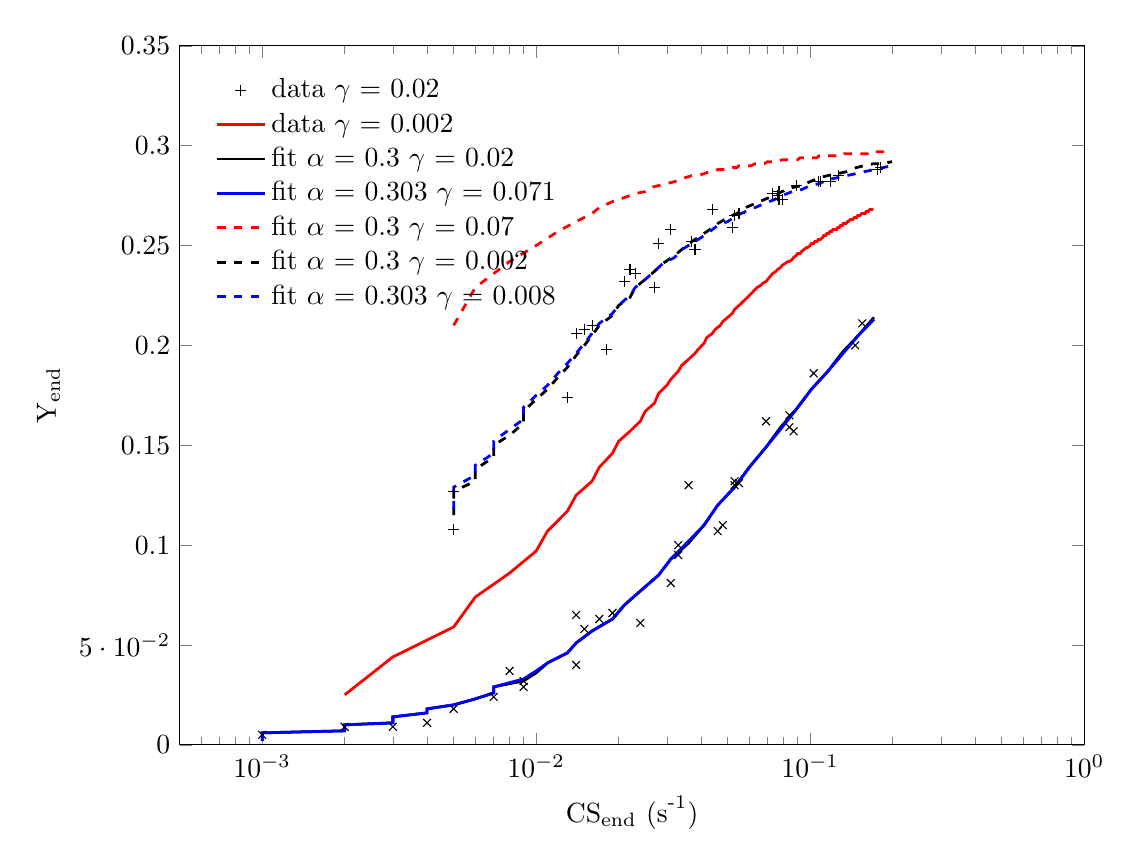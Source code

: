 % This file was created by matlab2tikz v0.3.2.
% Copyright (c) 2008--2013, Nico Schlömer <nico.schloemer@gmail.com>
% All rights reserved.
% 
% 
% 
\begin{tikzpicture}

\begin{semilogxaxis}[%
width=4.521in,
height=3.495in,
scale only axis,
xmin=0.0, xmax=1,
xminorticks=true,
xlabel={$\text{CS}_{\text{end}}\text{ (s}^{\text{-1}}\text{)}$},
ymin=0, ymax=0.35,
ylabel={$\text{Y}_{\text{end}}$},
legend style={at={(0.03,0.97)},anchor=north west,fill=none,draw=none,legend cell align=left}
]
\addplot [
color=black,
only marks,
mark=x,
mark options={solid}
]
table{
0.0 0.001
};
\addlegendentry{$\text{data }\gamma\text{ = 0.02}$};

\addplot [
color=black,
only marks,
mark=+,
mark options={solid}
]
table{
0.005 0.108
};
\addlegendentry{$\text{data }\gamma\text{ = 0.002}$};

\addplot [
color=black,
only marks,
mark=x,
mark options={solid},
forget plot
]
table{
0.004 0.011
};
\addplot [
color=black,
only marks,
mark=+,
mark options={solid},
forget plot
]
table{
0.016 0.21
};
\addplot [
color=black,
only marks,
mark=x,
mark options={solid},
forget plot
]
table{
0.009 0.029
};
\addplot [
color=black,
only marks,
mark=+,
mark options={solid},
forget plot
]
table{
0.022 0.238
};
\addplot [
color=black,
only marks,
mark=x,
mark options={solid},
forget plot
]
table{
0.017 0.063
};
\addplot [
color=black,
only marks,
mark=+,
mark options={solid},
forget plot
]
table{
0.031 0.258
};
\addplot [
color=black,
only marks,
mark=x,
mark options={solid},
forget plot
]
table{
0.001 0.005
};
\addplot [
color=black,
only marks,
mark=+,
mark options={solid},
forget plot
]
table{
0.013 0.174
};
\addplot [
color=black,
only marks,
mark=x,
mark options={solid},
forget plot
]
table{
0.014 0.04
};
\addplot [
color=black,
only marks,
mark=+,
mark options={solid},
forget plot
]
table{
0.038 0.248
};
\addplot [
color=black,
only marks,
mark=x,
mark options={solid},
forget plot
]
table{
0.031 0.081
};
\addplot [
color=black,
only marks,
mark=+,
mark options={solid},
forget plot
]
table{
0.055 0.266
};
\addplot [
color=black,
only marks,
mark=x,
mark options={solid},
forget plot
]
table{
0.055 0.131
};
\addplot [
color=black,
only marks,
mark=+,
mark options={solid},
forget plot
]
table{
0.077 0.277
};
\addplot [
color=black,
only marks,
mark=x,
mark options={solid},
forget plot
]
table{
0.003 0.009
};
\addplot [
color=black,
only marks,
mark=+,
mark options={solid},
forget plot
]
table{
0.018 0.198
};
\addplot [
color=black,
only marks,
mark=x,
mark options={solid},
forget plot
]
table{
0.024 0.061
};
\addplot [
color=black,
only marks,
mark=+,
mark options={solid},
forget plot
]
table{
0.052 0.259
};
\addplot [
color=black,
only marks,
mark=x,
mark options={solid},
forget plot
]
table{
0.048 0.11
};
\addplot [
color=black,
only marks,
mark=+,
mark options={solid},
forget plot
]
table{
0.077 0.273
};
\addplot [
color=black,
only marks,
mark=x,
mark options={solid},
forget plot
]
table{
0.084 0.159
};
\addplot [
color=black,
only marks,
mark=+,
mark options={solid},
forget plot
]
table{
0.109 0.282
};
\addplot [
color=black,
only marks,
mark=x,
mark options={solid},
forget plot
]
table{
0.007 0.024
};
\addplot [
color=black,
only marks,
mark=+,
mark options={solid},
forget plot
]
table{
0.027 0.229
};
\addplot [
color=black,
only marks,
mark=x,
mark options={solid},
forget plot
]
table{
0.046 0.107
};
\addplot [
color=black,
only marks,
mark=+,
mark options={solid},
forget plot
]
table{
0.079 0.273
};
\addplot [
color=black,
only marks,
mark=x,
mark options={solid},
forget plot
]
table{
0.087 0.157
};
\addplot [
color=black,
only marks,
mark=+,
mark options={solid},
forget plot
]
table{
0.119 0.282
};
\addplot [
color=black,
only marks,
mark=x,
mark options={solid},
forget plot
]
table{
0.146 0.2
};
\addplot [
color=black,
only marks,
mark=+,
mark options={solid},
forget plot
]
table{
0.176 0.288
};
\addplot [
color=black,
only marks,
mark=x,
mark options={solid},
forget plot
]
table{
0.002 0.009
};
\addplot [
color=black,
only marks,
mark=+,
mark options={solid},
forget plot
]
table{
0.005 0.127
};
\addplot [
color=black,
only marks,
mark=x,
mark options={solid},
forget plot
]
table{
0.005 0.018
};
\addplot [
color=black,
only marks,
mark=+,
mark options={solid},
forget plot
]
table{
0.014 0.206
};
\addplot [
color=black,
only marks,
mark=x,
mark options={solid},
forget plot
]
table{
0.009 0.032
};
\addplot [
color=black,
only marks,
mark=+,
mark options={solid},
forget plot
]
table{
0.021 0.232
};
\addplot [
color=black,
only marks,
mark=x,
mark options={solid},
forget plot
]
table{
0.015 0.058
};
\addplot [
color=black,
only marks,
mark=+,
mark options={solid},
forget plot
]
table{
0.028 0.251
};
\addplot [
color=black,
only marks,
mark=x,
mark options={solid},
forget plot
]
table{
0.008 0.037
};
\addplot [
color=black,
only marks,
mark=+,
mark options={solid},
forget plot
]
table{
0.015 0.208
};
\addplot [
color=black,
only marks,
mark=x,
mark options={solid},
forget plot
]
table{
0.019 0.066
};
\addplot [
color=black,
only marks,
mark=+,
mark options={solid},
forget plot
]
table{
0.037 0.252
};
\addplot [
color=black,
only marks,
mark=x,
mark options={solid},
forget plot
]
table{
0.033 0.095
};
\addplot [
color=black,
only marks,
mark=+,
mark options={solid},
forget plot
]
table{
0.053 0.265
};
\addplot [
color=black,
only marks,
mark=x,
mark options={solid},
forget plot
]
table{
0.053 0.132
};
\addplot [
color=black,
only marks,
mark=+,
mark options={solid},
forget plot
]
table{
0.073 0.276
};
\addplot [
color=black,
only marks,
mark=x,
mark options={solid},
forget plot
]
table{
0.014 0.065
};
\addplot [
color=black,
only marks,
mark=+,
mark options={solid},
forget plot
]
table{
0.023 0.236
};
\addplot [
color=black,
only marks,
mark=x,
mark options={solid},
forget plot
]
table{
0.033 0.1
};
\addplot [
color=black,
only marks,
mark=+,
mark options={solid},
forget plot
]
table{
0.053 0.265
};
\addplot [
color=black,
only marks,
mark=x,
mark options={solid},
forget plot
]
table{
0.053 0.13
};
\addplot [
color=black,
only marks,
mark=+,
mark options={solid},
forget plot
]
table{
0.076 0.275
};
\addplot [
color=black,
only marks,
mark=x,
mark options={solid},
forget plot
]
table{
0.084 0.165
};
\addplot [
color=black,
only marks,
mark=+,
mark options={solid},
forget plot
]
table{
0.107 0.282
};
\addplot [
color=black,
only marks,
mark=x,
mark options={solid},
forget plot
]
table{
0.036 0.13
};
\addplot [
color=black,
only marks,
mark=+,
mark options={solid},
forget plot
]
table{
0.044 0.268
};
\addplot [
color=black,
only marks,
mark=x,
mark options={solid},
forget plot
]
table{
0.069 0.162
};
\addplot [
color=black,
only marks,
mark=+,
mark options={solid},
forget plot
]
table{
0.089 0.28
};
\addplot [
color=black,
only marks,
mark=x,
mark options={solid},
forget plot
]
table{
0.103 0.186
};
\addplot [
color=black,
only marks,
mark=+,
mark options={solid},
forget plot
]
table{
0.127 0.285
};
\addplot [
color=black,
only marks,
mark=x,
mark options={solid},
forget plot
]
table{
0.155 0.211
};
\addplot [
color=black,
only marks,
mark=+,
mark options={solid},
forget plot
]
table{
0.181 0.289
};
\addplot [
color=red,
solid,
line width=1.0pt
]
table{
0.0 0.004
0.002 0.025
0.003 0.044
0.005 0.059
0.006 0.074
0.008 0.086
0.01 0.097
0.011 0.107
0.013 0.117
0.014 0.125
0.016 0.132
0.017 0.139
0.019 0.146
0.02 0.152
0.022 0.157
0.024 0.162
0.025 0.167
0.027 0.171
0.028 0.176
0.03 0.18
0.031 0.183
0.033 0.187
0.034 0.19
0.036 0.193
0.038 0.196
0.039 0.198
0.041 0.201
0.042 0.204
0.044 0.206
0.045 0.208
0.047 0.21
0.048 0.212
0.05 0.214
0.052 0.216
0.053 0.218
0.055 0.22
0.056 0.221
0.058 0.223
0.059 0.224
0.061 0.226
0.062 0.227
0.064 0.229
0.066 0.23
0.067 0.231
0.069 0.232
0.07 0.233
0.072 0.235
0.073 0.236
0.075 0.237
0.076 0.238
0.078 0.239
0.079 0.24
0.081 0.241
0.083 0.242
0.084 0.242
0.086 0.243
0.087 0.244
0.089 0.245
0.09 0.246
0.092 0.246
0.093 0.247
0.095 0.248
0.097 0.249
0.098 0.249
0.1 0.25
0.101 0.251
0.103 0.251
0.104 0.252
0.106 0.252
0.107 0.253
0.109 0.253
0.111 0.254
0.112 0.255
0.114 0.255
0.115 0.256
0.117 0.256
0.118 0.257
0.12 0.257
0.121 0.258
0.123 0.258
0.125 0.258
0.126 0.259
0.128 0.259
0.129 0.26
0.131 0.26
0.132 0.261
0.134 0.261
0.135 0.261
0.137 0.262
0.138 0.262
0.14 0.263
0.142 0.263
0.143 0.263
0.145 0.264
0.146 0.264
0.148 0.264
0.149 0.265
0.151 0.265
0.152 0.265
0.154 0.266
0.156 0.266
0.157 0.266
0.159 0.266
0.16 0.267
0.162 0.267
0.163 0.267
0.165 0.268
0.166 0.268
0.168 0.268
0.17 0.268
};
\addlegendentry{$\text{fit }\alpha\text{ = 0.3     }\gamma\text{ = 0.02}$};

\addplot [
color=black,
solid,
line width=1.0pt
]
table{
0.0 0.001
0.0 0.001
0.0 0.002
0.0 0.002
0.0 0.002
0.001 0.002
0.001 0.003
0.001 0.003
0.001 0.003
0.001 0.004
0.001 0.004
0.001 0.005
0.001 0.006
0.002 0.007
0.002 0.007
0.002 0.008
0.002 0.01
0.003 0.011
0.003 0.012
0.003 0.014
0.004 0.016
0.004 0.018
0.005 0.02
0.006 0.023
0.007 0.026
0.007 0.029
0.009 0.032
0.01 0.036
0.011 0.041
0.013 0.046
0.014 0.051
0.016 0.057
0.019 0.063
0.021 0.07
0.024 0.077
0.028 0.085
0.031 0.093
0.036 0.101
0.041 0.11
0.046 0.12
0.053 0.129
0.06 0.139
0.069 0.149
0.078 0.159
0.089 0.168
0.101 0.178
0.116 0.187
0.132 0.197
0.15 0.205
0.171 0.214
};
\addlegendentry{$\text{fit }\alpha\text{ = 0.303 }\gamma\text{ = 0.071}$};

\addplot [
color=blue,
solid,
line width=1.0pt
]
table{
0.0 0.001
0.0 0.001
0.0 0.002
0.0 0.002
0.0 0.002
0.001 0.002
0.001 0.003
0.001 0.003
0.001 0.003
0.001 0.004
0.001 0.004
0.001 0.005
0.001 0.006
0.002 0.007
0.002 0.007
0.002 0.008
0.002 0.01
0.003 0.011
0.003 0.012
0.003 0.014
0.004 0.016
0.004 0.018
0.005 0.02
0.006 0.023
0.007 0.026
0.007 0.029
0.009 0.033
0.01 0.037
0.011 0.041
0.013 0.046
0.014 0.051
0.016 0.057
0.019 0.063
0.021 0.07
0.024 0.077
0.028 0.085
0.031 0.093
0.036 0.102
0.041 0.11
0.046 0.12
0.053 0.129
0.06 0.139
0.069 0.149
0.078 0.158
0.089 0.168
0.101 0.178
0.116 0.187
0.132 0.196
0.15 0.205
0.171 0.213
};
\addlegendentry{$\text{fit }\alpha\text{ =      0.3 }\gamma\text{ = 0.07}$};

\addplot [
color=red,
dashed,
line width=1.0pt
]
table{
0.005 0.21
0.006 0.229
0.008 0.242
0.01 0.25
0.012 0.257
0.014 0.262
0.016 0.266
0.017 0.269
0.019 0.272
0.021 0.274
0.023 0.276
0.025 0.277
0.026 0.279
0.028 0.28
0.03 0.281
0.032 0.282
0.034 0.283
0.035 0.284
0.037 0.285
0.039 0.285
0.041 0.286
0.043 0.287
0.044 0.287
0.046 0.288
0.048 0.288
0.05 0.288
0.052 0.289
0.054 0.289
0.055 0.29
0.057 0.29
0.059 0.29
0.061 0.29
0.063 0.291
0.064 0.291
0.066 0.291
0.068 0.291
0.07 0.292
0.072 0.292
0.073 0.292
0.075 0.292
0.077 0.292
0.079 0.293
0.081 0.293
0.082 0.293
0.084 0.293
0.086 0.293
0.088 0.293
0.09 0.293
0.092 0.294
0.093 0.294
0.095 0.294
0.097 0.294
0.099 0.294
0.101 0.294
0.102 0.294
0.104 0.294
0.106 0.294
0.108 0.295
0.11 0.295
0.111 0.295
0.113 0.295
0.115 0.295
0.117 0.295
0.119 0.295
0.12 0.295
0.122 0.295
0.124 0.295
0.126 0.295
0.128 0.295
0.13 0.295
0.131 0.295
0.133 0.296
0.135 0.296
0.137 0.296
0.139 0.296
0.14 0.296
0.142 0.296
0.144 0.296
0.146 0.296
0.148 0.296
0.149 0.296
0.151 0.296
0.153 0.296
0.155 0.296
0.157 0.296
0.158 0.296
0.16 0.296
0.162 0.296
0.164 0.296
0.166 0.296
0.168 0.296
0.169 0.296
0.171 0.297
0.173 0.297
0.175 0.297
0.177 0.297
0.178 0.297
0.18 0.297
0.182 0.297
0.184 0.297
0.186 0.297
0.187 0.297
0.189 0.297
0.191 0.297
0.193 0.297
0.195 0.297
0.196 0.297
0.198 0.297
};
\addlegendentry{$\text{fit }\alpha\text{ = 0.3     }\gamma\text{ = 0.002}$};

\addplot [
color=black,
dashed,
line width=1.0pt
]
table{
0.005 0.115
0.005 0.121
0.005 0.127
0.006 0.132
0.006 0.138
0.007 0.144
0.007 0.15
0.008 0.155
0.009 0.161
0.009 0.167
0.01 0.173
0.011 0.178
0.012 0.184
0.013 0.189
0.014 0.195
0.015 0.2
0.016 0.205
0.017 0.21
0.019 0.215
0.02 0.22
0.022 0.224
0.023 0.229
0.025 0.233
0.027 0.237
0.029 0.241
0.032 0.245
0.034 0.248
0.037 0.252
0.04 0.255
0.043 0.258
0.046 0.261
0.05 0.264
0.054 0.266
0.058 0.269
0.063 0.271
0.068 0.273
0.074 0.275
0.079 0.277
0.086 0.279
0.093 0.28
0.1 0.282
0.108 0.284
0.116 0.285
0.126 0.286
0.136 0.287
0.147 0.289
0.158 0.29
0.171 0.291
0.184 0.291
0.199 0.292
};
\addlegendentry{$\text{fit }\alpha\text{ = 0.303 }\gamma\text{ = 0.008}$};

\addplot [
color=blue,
dashed,
line width=1.0pt
]
table{
0.005 0.118
0.005 0.123
0.005 0.129
0.006 0.135
0.006 0.14
0.007 0.146
0.007 0.152
0.008 0.158
0.009 0.163
0.009 0.169
0.01 0.175
0.011 0.18
0.012 0.186
0.013 0.191
0.014 0.196
0.015 0.201
0.016 0.206
0.017 0.211
0.019 0.216
0.02 0.22
0.022 0.225
0.023 0.229
0.025 0.233
0.027 0.237
0.029 0.241
0.032 0.244
0.034 0.248
0.037 0.251
0.04 0.254
0.043 0.257
0.046 0.26
0.05 0.262
0.054 0.265
0.058 0.267
0.063 0.269
0.068 0.271
0.074 0.273
0.079 0.275
0.086 0.277
0.093 0.278
0.1 0.28
0.108 0.281
0.116 0.283
0.126 0.284
0.136 0.285
0.147 0.286
0.158 0.287
0.171 0.288
0.184 0.289
0.199 0.29
};
\addlegendentry{$\text{fit }\alpha\text{ =      0.3 }\gamma\text{ = 0.007}$};

\end{semilogxaxis}
\end{tikzpicture}%